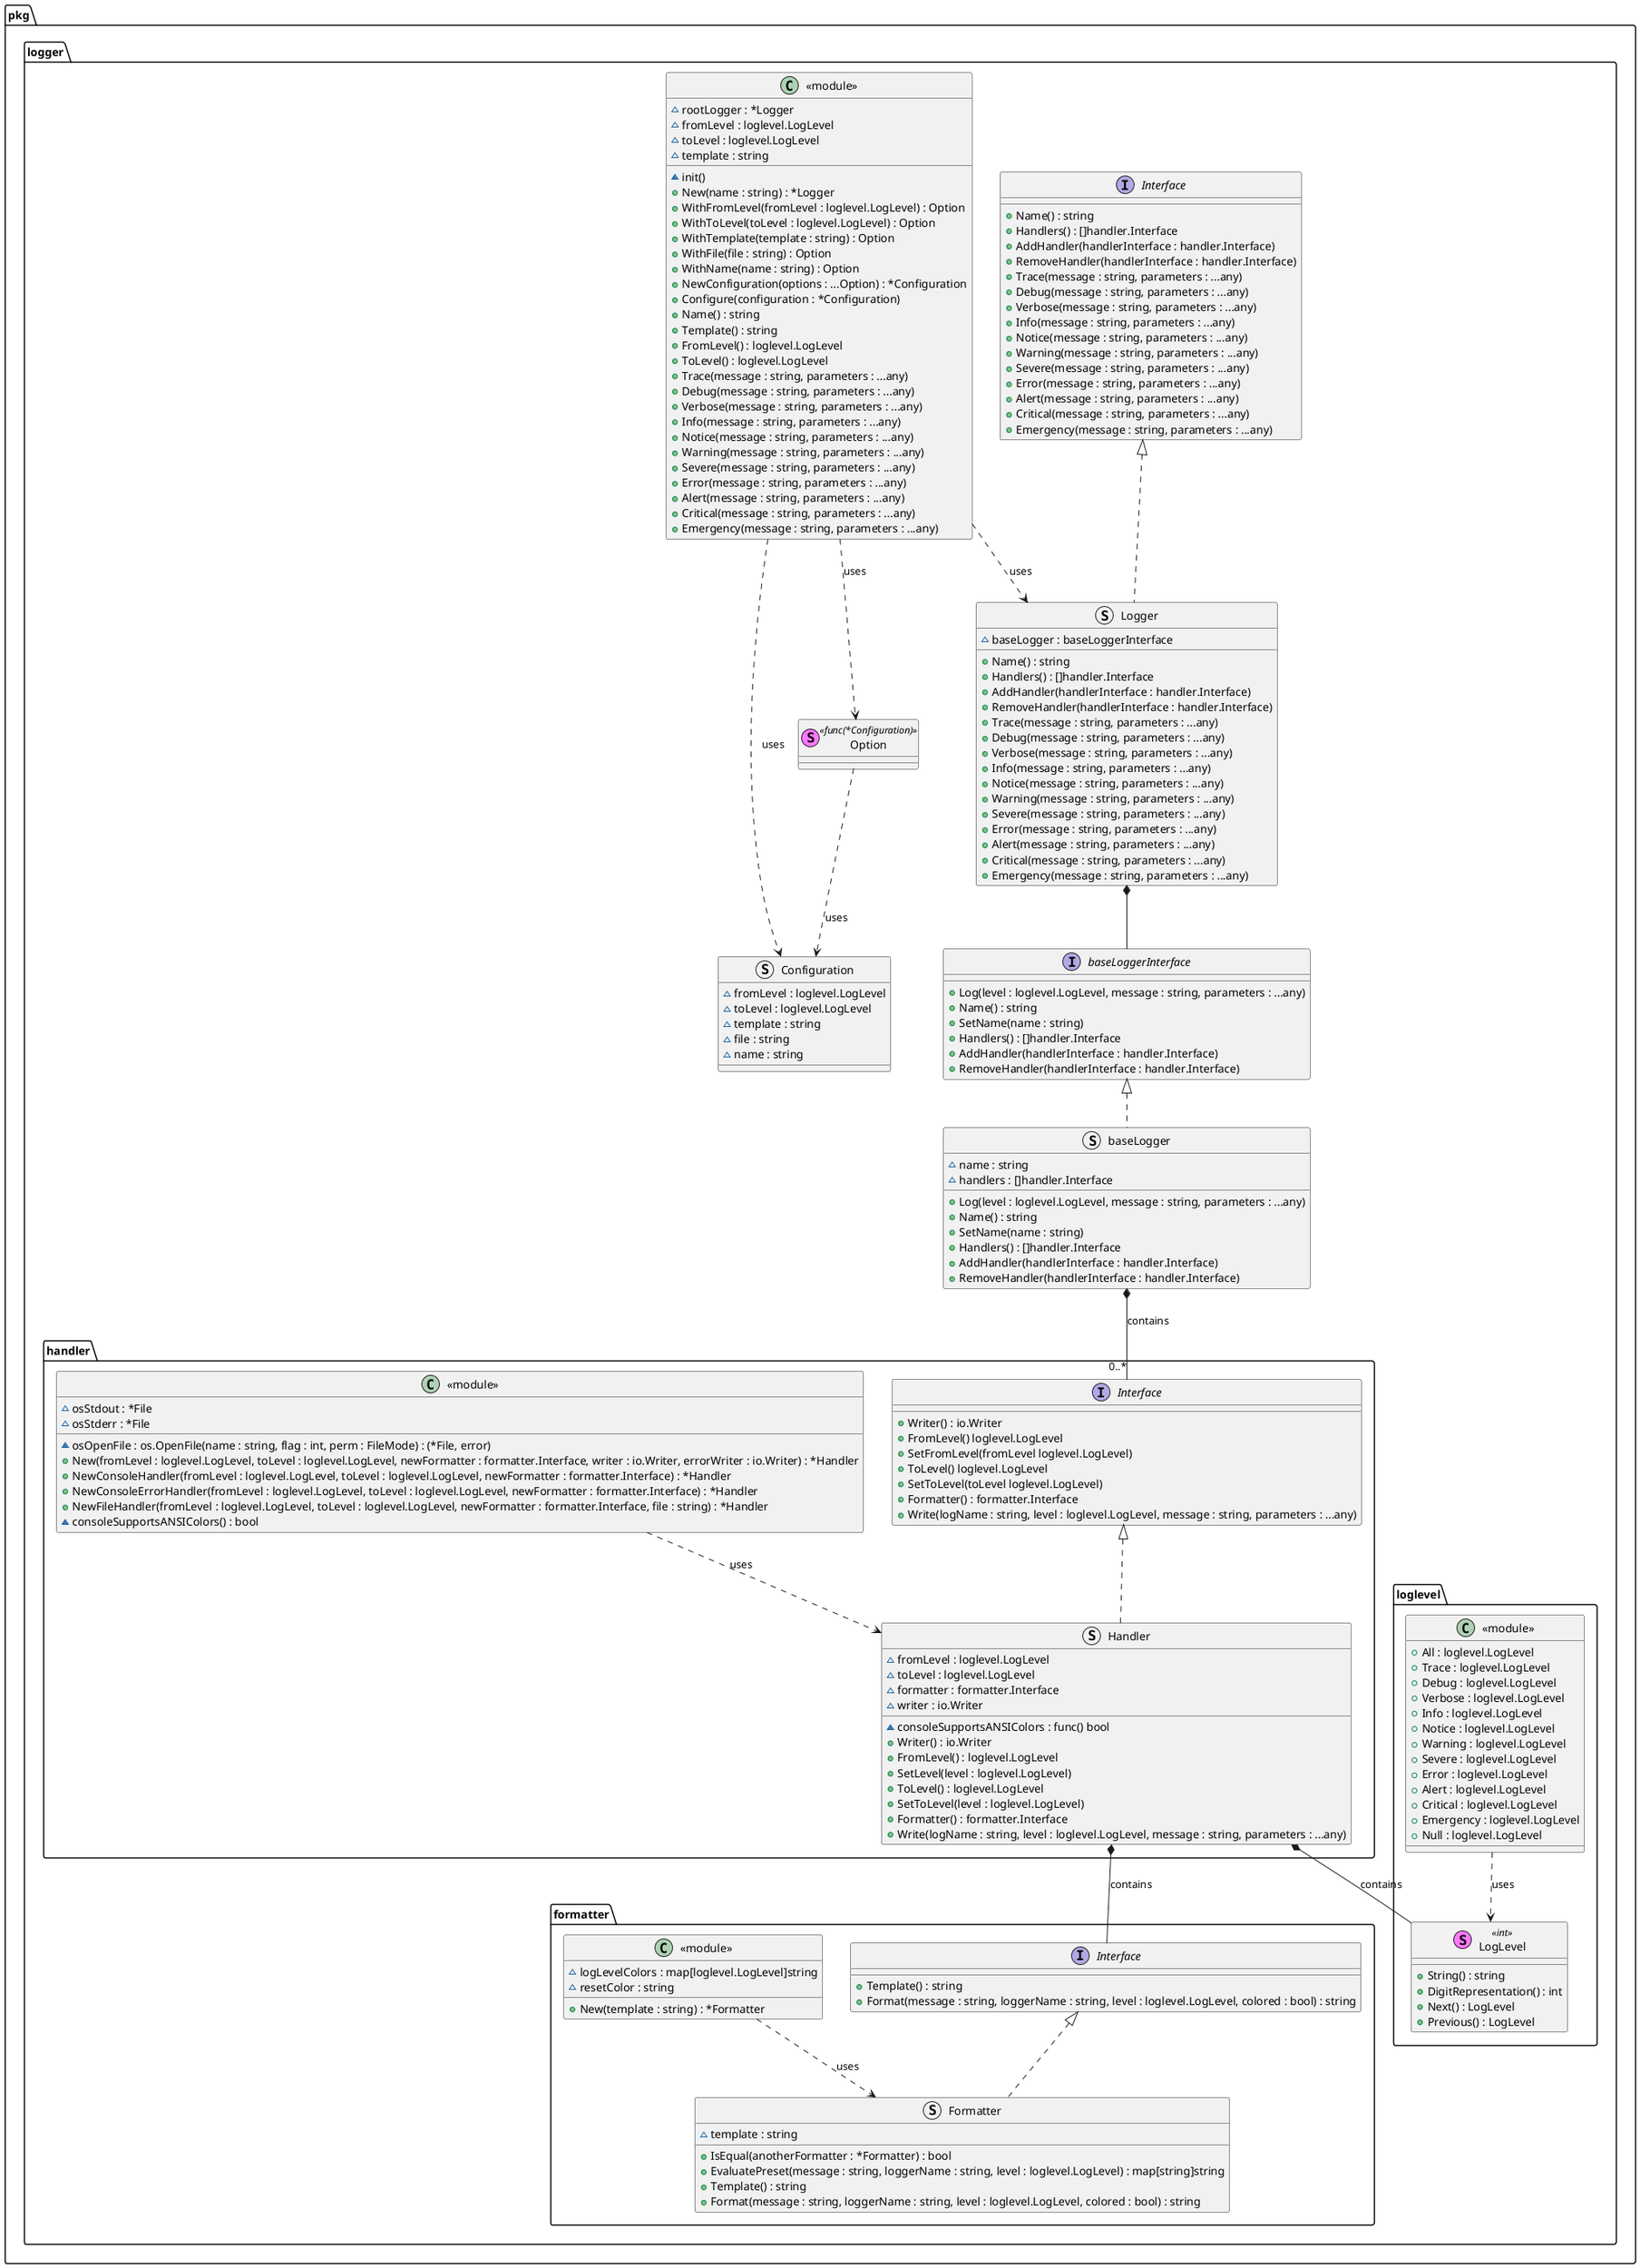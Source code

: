 @startuml
top to bottom direction

package pkg.logger {
    package formatter {
        interface Interface {
            + Template() : string
            + Format(message : string, loggerName : string, level : loglevel.LogLevel, colored : bool) : string
        }

        struct Formatter implements Interface {
            ~ template : string
            + IsEqual(anotherFormatter : *Formatter) : bool
            + EvaluatePreset(message : string, loggerName : string, level : loglevel.LogLevel) : map[string]string
            + Template() : string
            + Format(message : string, loggerName : string, level : loglevel.LogLevel, colored : bool) : string
        }

        class "<<module>>" {
            ~ logLevelColors : map[loglevel.LogLevel]string
            ~ resetColor : string
            + New(template : string) : *Formatter
        }

        "<<module>>" ..> Formatter : uses
    }
    package handler {
        interface Interface {
            + Writer() : io.Writer
            + FromLevel() loglevel.LogLevel
            + SetFromLevel(fromLevel loglevel.LogLevel)
            + ToLevel() loglevel.LogLevel
            + SetToLevel(toLevel loglevel.LogLevel)
            + Formatter() : formatter.Interface
            + Write(logName : string, level : loglevel.LogLevel, message : string, parameters : ...any)
        }
        struct Handler implements Interface {
            ~ fromLevel : loglevel.LogLevel
            ~ toLevel : loglevel.LogLevel
            ~ formatter : formatter.Interface
            ~ writer : io.Writer
            ~ consoleSupportsANSIColors : func() bool
            + Writer() : io.Writer
            + FromLevel() : loglevel.LogLevel
            + SetLevel(level : loglevel.LogLevel)
            + ToLevel() : loglevel.LogLevel
            + SetToLevel(level : loglevel.LogLevel)
            + Formatter() : formatter.Interface
            + Write(logName : string, level : loglevel.LogLevel, message : string, parameters : ...any)
        }
        class "<<module>>" {
            ~ osOpenFile : os.OpenFile(name : string, flag : int, perm : FileMode) : (*File, error)
            ~ osStdout : *File
            ~ osStderr : *File
            + New(fromLevel : loglevel.LogLevel, toLevel : loglevel.LogLevel, newFormatter : formatter.Interface, writer : io.Writer, errorWriter : io.Writer) : *Handler
            + NewConsoleHandler(fromLevel : loglevel.LogLevel, toLevel : loglevel.LogLevel, newFormatter : formatter.Interface) : *Handler
            + NewConsoleErrorHandler(fromLevel : loglevel.LogLevel, toLevel : loglevel.LogLevel, newFormatter : formatter.Interface) : *Handler
            + NewFileHandler(fromLevel : loglevel.LogLevel, toLevel : loglevel.LogLevel, newFormatter : formatter.Interface, file : string) : *Handler
            ~ consoleSupportsANSIColors() : bool
        }

        "<<module>>" ..> Handler : uses
    }
    package loglevel {
        stereotype LogLevel <<int>> {
            + String() : string
            + DigitRepresentation() : int
            + Next() : LogLevel
            + Previous() : LogLevel
        }
        class "<<module>>" {
            + All : loglevel.LogLevel
            + Trace : loglevel.LogLevel
            + Debug : loglevel.LogLevel
            + Verbose : loglevel.LogLevel
            + Info : loglevel.LogLevel
            + Notice : loglevel.LogLevel
            + Warning : loglevel.LogLevel
            + Severe : loglevel.LogLevel
            + Error : loglevel.LogLevel
            + Alert : loglevel.LogLevel
            + Critical : loglevel.LogLevel
            + Emergency : loglevel.LogLevel
            + Null : loglevel.LogLevel
        }
        "<<module>>" ..> LogLevel : uses
    }
    interface baseLoggerInterface {
        + Log(level : loglevel.LogLevel, message : string, parameters : ...any)
        + Name() : string
        + SetName(name : string)
        + Handlers() : []handler.Interface
        + AddHandler(handlerInterface : handler.Interface)
        + RemoveHandler(handlerInterface : handler.Interface)
    }
    struct baseLogger implements baseLoggerInterface {
        ~ name : string
        ~ handlers : []handler.Interface
        + Log(level : loglevel.LogLevel, message : string, parameters : ...any)
        + Name() : string
        + SetName(name : string)
        + Handlers() : []handler.Interface
        + AddHandler(handlerInterface : handler.Interface)
        + RemoveHandler(handlerInterface : handler.Interface)
    }
    interface Interface {
        + Name() : string
        + Handlers() : []handler.Interface
        + AddHandler(handlerInterface : handler.Interface)
        + RemoveHandler(handlerInterface : handler.Interface)
        + Trace(message : string, parameters : ...any)
        + Debug(message : string, parameters : ...any)
        + Verbose(message : string, parameters : ...any)
        + Info(message : string, parameters : ...any)
        + Notice(message : string, parameters : ...any)
        + Warning(message : string, parameters : ...any)
        + Severe(message : string, parameters : ...any)
        + Error(message : string, parameters : ...any)
        + Alert(message : string, parameters : ...any)
        + Critical(message : string, parameters : ...any)
        + Emergency(message : string, parameters : ...any)
    }
    struct Logger implements Interface {
        ~ baseLogger : baseLoggerInterface
        + Name() : string
        + Handlers() : []handler.Interface
        + AddHandler(handlerInterface : handler.Interface)
        + RemoveHandler(handlerInterface : handler.Interface)
        + Trace(message : string, parameters : ...any)
        + Debug(message : string, parameters : ...any)
        + Verbose(message : string, parameters : ...any)
        + Info(message : string, parameters : ...any)
        + Notice(message : string, parameters : ...any)
        + Warning(message : string, parameters : ...any)
        + Severe(message : string, parameters : ...any)
        + Error(message : string, parameters : ...any)
        + Alert(message : string, parameters : ...any)
        + Critical(message : string, parameters : ...any)
        + Emergency(message : string, parameters : ...any)
    }
    struct Configuration {
        ~ fromLevel : loglevel.LogLevel
        ~ toLevel : loglevel.LogLevel
        ~ template : string
        ~ file : string
        ~ name : string
    }
    stereotype Option <<func(*Configuration)>> {}
    class "<<module>>" {
        ~ rootLogger : *Logger
        ~ fromLevel : loglevel.LogLevel
        ~ toLevel : loglevel.LogLevel
        ~ template : string
        ~ init()
        + New(name : string) : *Logger
        + WithFromLevel(fromLevel : loglevel.LogLevel) : Option
        + WithToLevel(toLevel : loglevel.LogLevel) : Option
        + WithTemplate(template : string) : Option
        + WithFile(file : string) : Option
        + WithName(name : string) : Option
        + NewConfiguration(options : ...Option) : *Configuration
        + Configure(configuration : *Configuration)
        + Name() : string
        + Template() : string
        + FromLevel() : loglevel.LogLevel
        + ToLevel() : loglevel.LogLevel
        + Trace(message : string, parameters : ...any)
        + Debug(message : string, parameters : ...any)
        + Verbose(message : string, parameters : ...any)
        + Info(message : string, parameters : ...any)
        + Notice(message : string, parameters : ...any)
        + Warning(message : string, parameters : ...any)
        + Severe(message : string, parameters : ...any)
        + Error(message : string, parameters : ...any)
        + Alert(message : string, parameters : ...any)
        + Critical(message : string, parameters : ...any)
        + Emergency(message : string, parameters : ...any)
    }

    Logger *-- baseLoggerInterface
    "<<module>>" ..> Logger : uses
    "<<module>>" ..> Option : uses
    "<<module>>" ..> Configuration : uses
    Option ..> Configuration : uses
}

pkg.logger.handler.Handler *-- pkg.logger.loglevel.LogLevel : contains
pkg.logger.handler.Handler *-- pkg.logger.formatter.Interface : contains
pkg.logger.baseLogger *-- "0..*" pkg.logger.handler.Interface : contains


@enduml